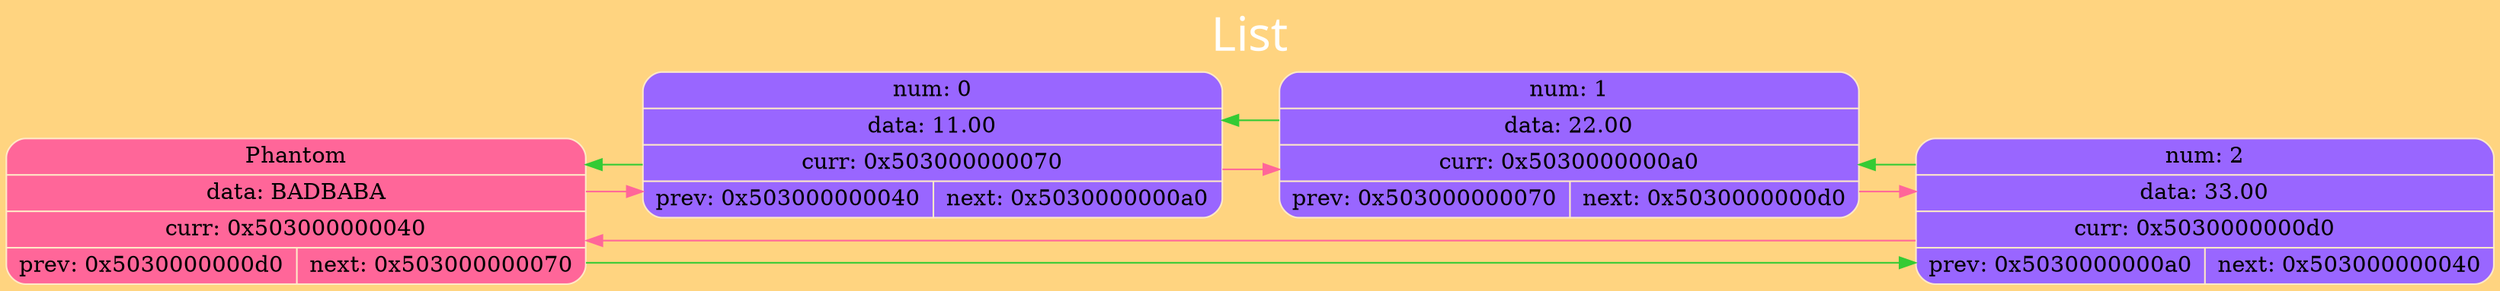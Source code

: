 digraph G
{
label="List";
 labelloc="t";
 fontsize=30
 fontname="Verdana";
 fontcolor="#FFFFFF"

rankdir=LR; splines=ortho; size="200,300"; bgcolor="#ffd480";
{ node_0x503000000040 [shape = record; style="rounded, filled", fillcolor="#ff6699", color="#FFE9C7", label=" { Phantom } | { data: BADBABA } | { <curr0x503000000040> curr: 0x503000000040 } | { { <prev0x503000000040> prev: 0x5030000000d0 } | { <next0x503000000040> next: 0x503000000070 } }  "] 
}
node_0x503000000070 [shape = record; style="rounded, filled", fillcolor="#9966FF", color="#FFE9C7", label=" { <num0> num: 0 } | { <data11.00> data: 11.00 } | { <curr0x503000000070> curr: 0x503000000070 } | { { <prev0x503000000070> prev: 0x503000000040 } | { <next0x503000000070> next: 0x5030000000a0 } }  "] 
node_0x5030000000a0 [shape = record; style="rounded, filled", fillcolor="#9966FF", color="#FFE9C7", label=" { <num1> num: 1 } | { <data22.00> data: 22.00 } | { <curr0x5030000000a0> curr: 0x5030000000a0 } | { { <prev0x5030000000a0> prev: 0x503000000070 } | { <next0x5030000000a0> next: 0x5030000000d0 } }  "] 
node_0x5030000000d0 [shape = record; style="rounded, filled", fillcolor="#9966FF", color="#FFE9C7", label=" { <num2> num: 2 } | { <data33.00> data: 33.00 } | { <curr0x5030000000d0> curr: 0x5030000000d0 } | { { <prev0x5030000000d0> prev: 0x5030000000a0 } | { <next0x5030000000d0> next: 0x503000000040 } }  "] 

node_0x503000000040 -> node_0x503000000070 [color ="#ff6699"];
node_0x503000000040 -> node_0x5030000000d0 [color ="#34cb34"];
node_0x503000000070 -> node_0x5030000000a0 [color ="#ff6699"];
node_0x503000000070 -> node_0x503000000040 [color ="#34cb34"];
node_0x5030000000a0 -> node_0x5030000000d0 [color ="#ff6699"];
node_0x5030000000a0 -> node_0x503000000070 [color ="#34cb34"];
node_0x5030000000d0 -> node_0x503000000040 [color ="#ff6699"];
node_0x5030000000d0 -> node_0x5030000000a0 [color ="#34cb34"];

}
